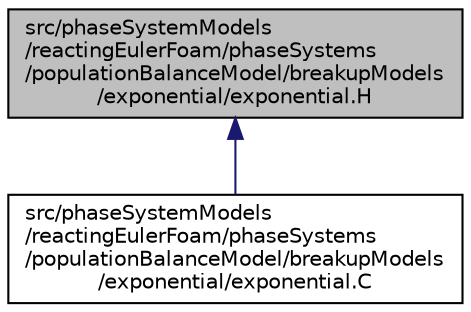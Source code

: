 digraph "src/phaseSystemModels/reactingEulerFoam/phaseSystems/populationBalanceModel/breakupModels/exponential/exponential.H"
{
  bgcolor="transparent";
  edge [fontname="Helvetica",fontsize="10",labelfontname="Helvetica",labelfontsize="10"];
  node [fontname="Helvetica",fontsize="10",shape=record];
  Node1 [label="src/phaseSystemModels\l/reactingEulerFoam/phaseSystems\l/populationBalanceModel/breakupModels\l/exponential/exponential.H",height=0.2,width=0.4,color="black", fillcolor="grey75", style="filled" fontcolor="black"];
  Node1 -> Node2 [dir="back",color="midnightblue",fontsize="10",style="solid",fontname="Helvetica"];
  Node2 [label="src/phaseSystemModels\l/reactingEulerFoam/phaseSystems\l/populationBalanceModel/breakupModels\l/exponential/exponential.C",height=0.2,width=0.4,color="black",URL="$phaseSystemModels_2reactingEulerFoam_2phaseSystems_2populationBalanceModel_2breakupModels_2exponential_2exponential_8C.html"];
}
